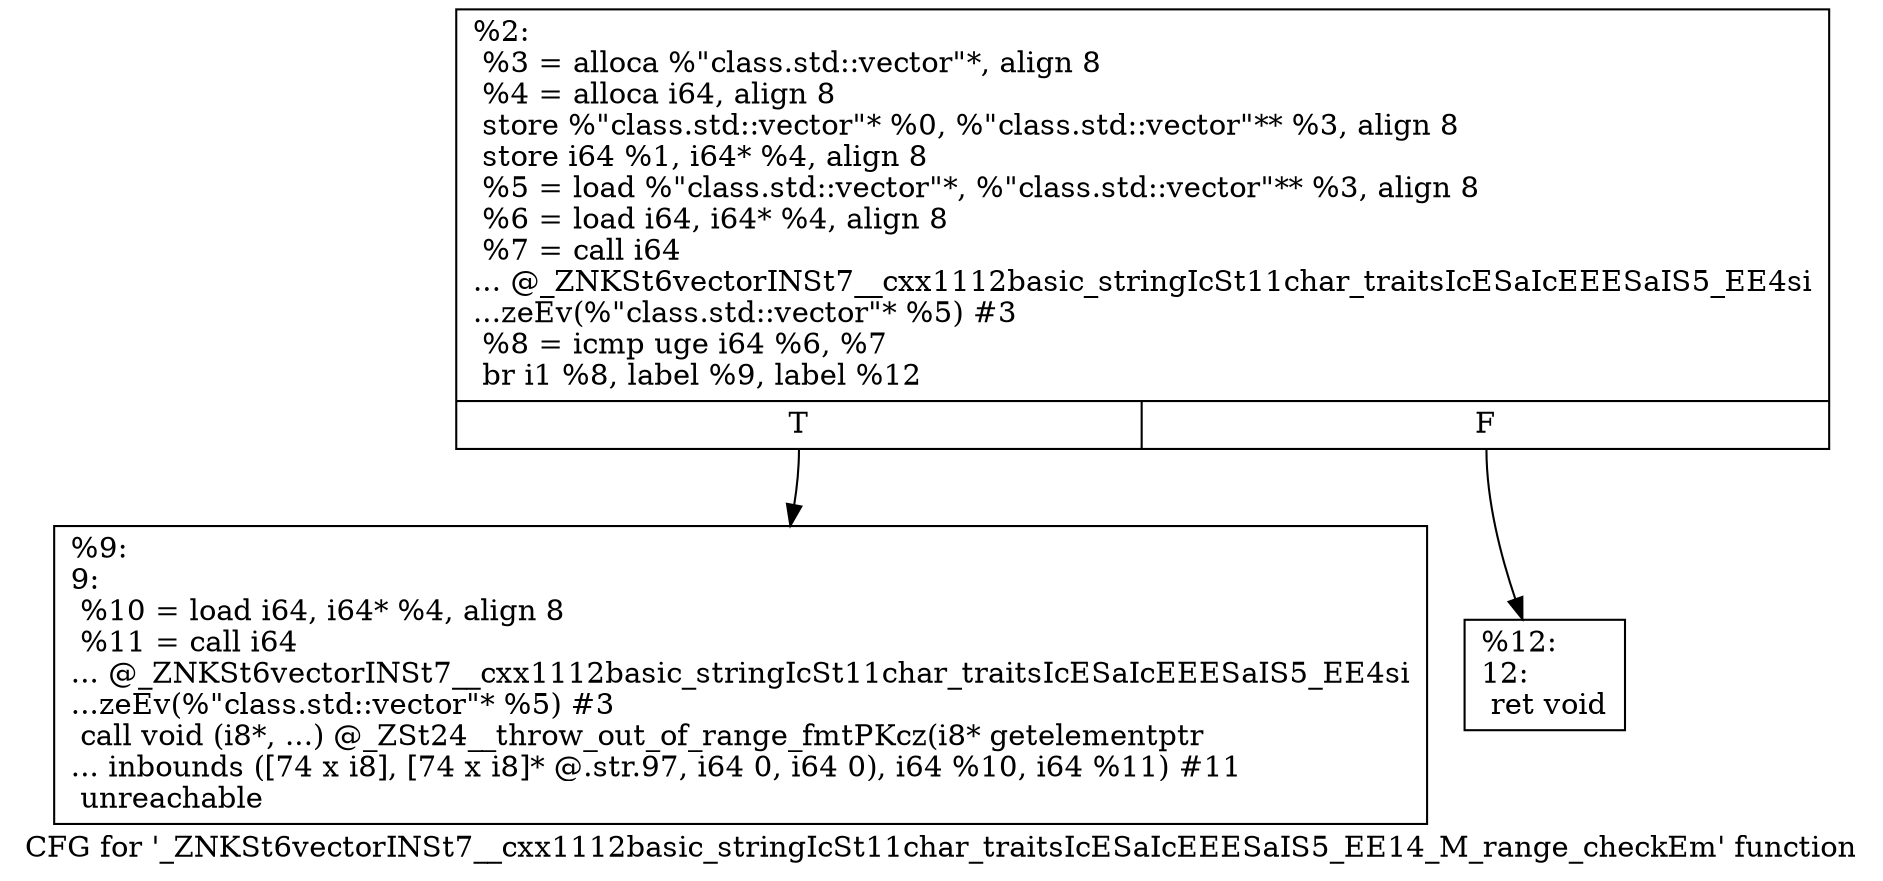 digraph "CFG for '_ZNKSt6vectorINSt7__cxx1112basic_stringIcSt11char_traitsIcESaIcEEESaIS5_EE14_M_range_checkEm' function" {
	label="CFG for '_ZNKSt6vectorINSt7__cxx1112basic_stringIcSt11char_traitsIcESaIcEEESaIS5_EE14_M_range_checkEm' function";

	Node0x20779b0 [shape=record,label="{%2:\l  %3 = alloca %\"class.std::vector\"*, align 8\l  %4 = alloca i64, align 8\l  store %\"class.std::vector\"* %0, %\"class.std::vector\"** %3, align 8\l  store i64 %1, i64* %4, align 8\l  %5 = load %\"class.std::vector\"*, %\"class.std::vector\"** %3, align 8\l  %6 = load i64, i64* %4, align 8\l  %7 = call i64\l... @_ZNKSt6vectorINSt7__cxx1112basic_stringIcSt11char_traitsIcESaIcEEESaIS5_EE4si\l...zeEv(%\"class.std::vector\"* %5) #3\l  %8 = icmp uge i64 %6, %7\l  br i1 %8, label %9, label %12\l|{<s0>T|<s1>F}}"];
	Node0x20779b0:s0 -> Node0x2077bc0;
	Node0x20779b0:s1 -> Node0x2077f60;
	Node0x2077bc0 [shape=record,label="{%9:\l9:                                                \l  %10 = load i64, i64* %4, align 8\l  %11 = call i64\l... @_ZNKSt6vectorINSt7__cxx1112basic_stringIcSt11char_traitsIcESaIcEEESaIS5_EE4si\l...zeEv(%\"class.std::vector\"* %5) #3\l  call void (i8*, ...) @_ZSt24__throw_out_of_range_fmtPKcz(i8* getelementptr\l... inbounds ([74 x i8], [74 x i8]* @.str.97, i64 0, i64 0), i64 %10, i64 %11) #11\l  unreachable\l}"];
	Node0x2077f60 [shape=record,label="{%12:\l12:                                               \l  ret void\l}"];
}
